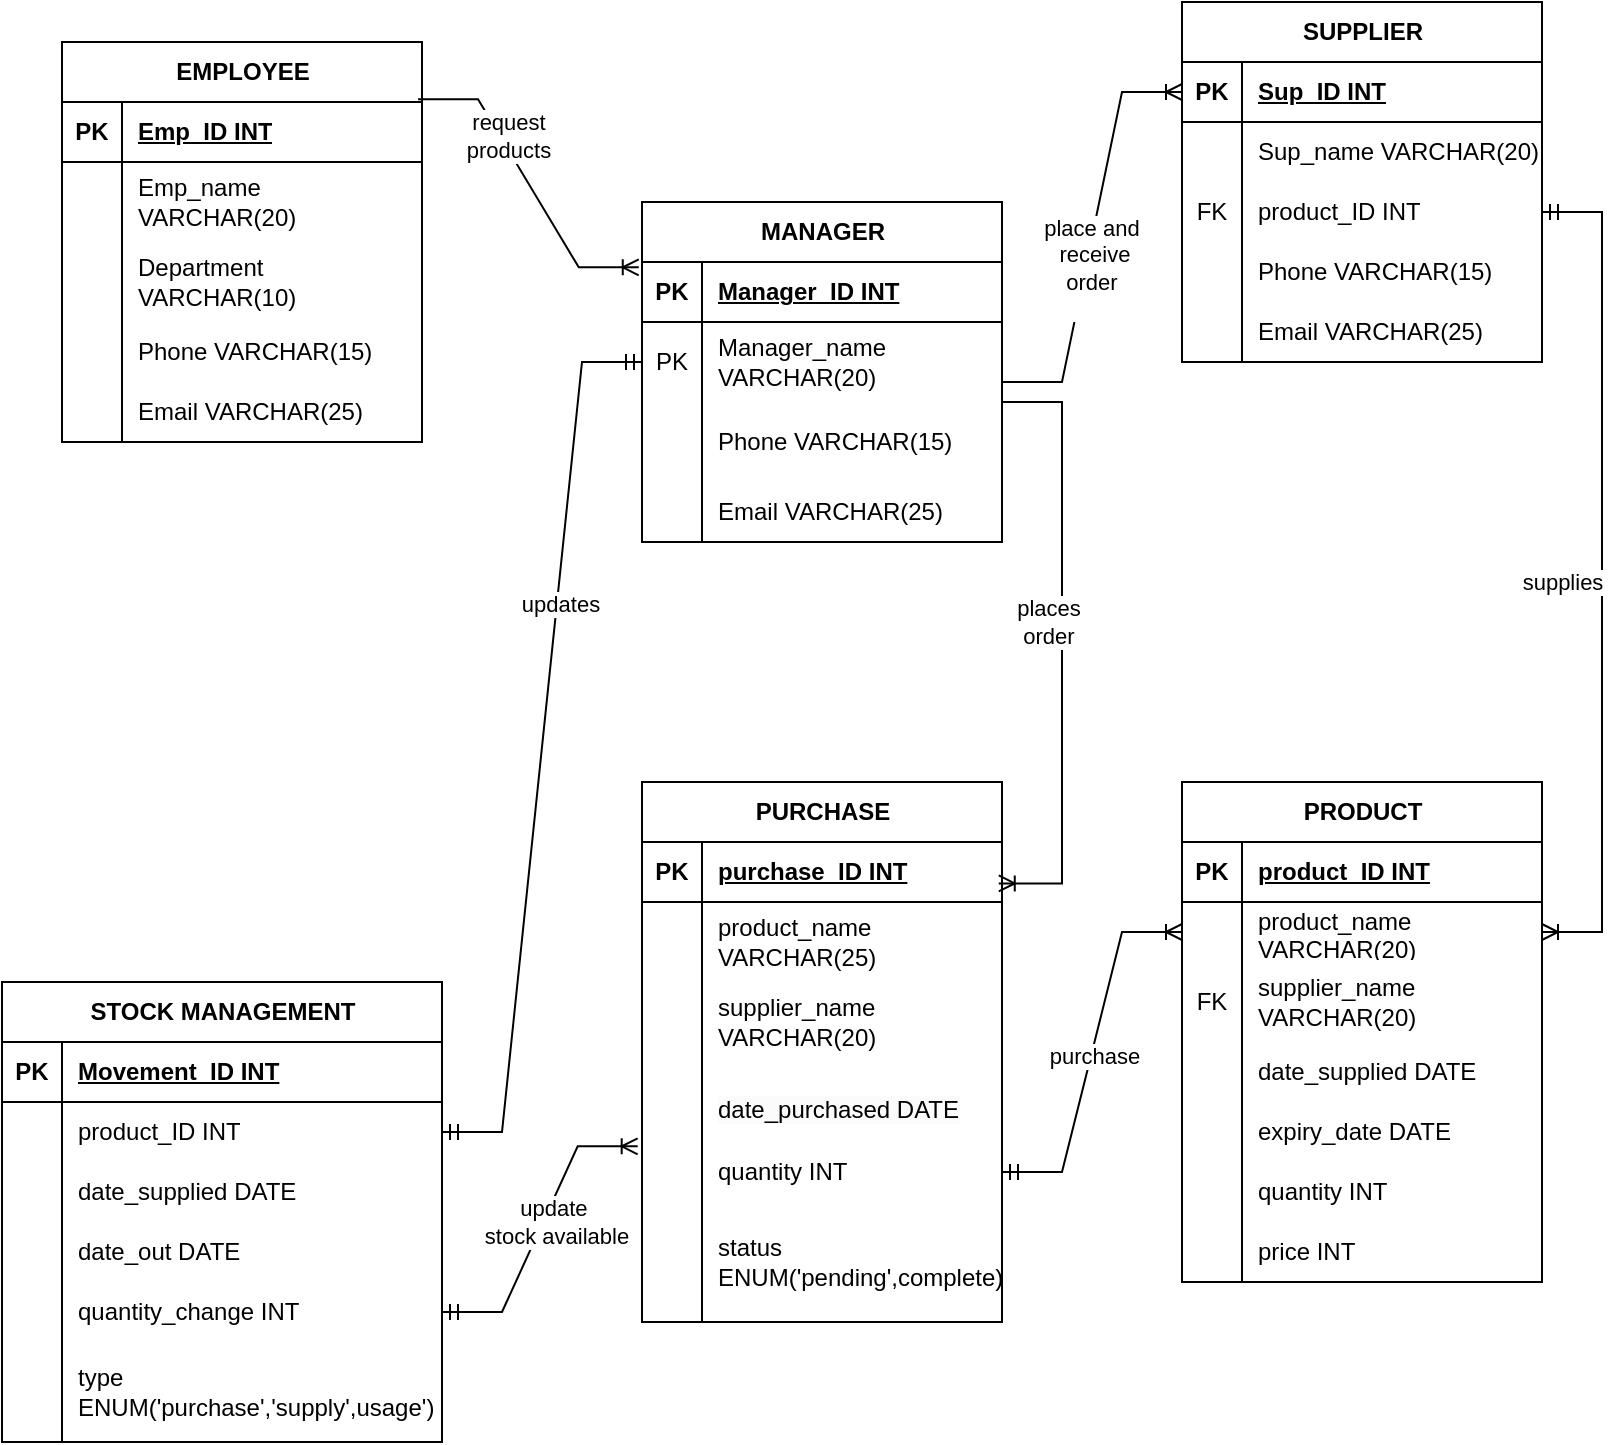 <mxfile version="26.0.16">
  <diagram name="Page-1" id="riAYlsqiGTYGYuscbn8G">
    <mxGraphModel dx="882" dy="504" grid="1" gridSize="10" guides="1" tooltips="1" connect="1" arrows="1" fold="1" page="1" pageScale="1" pageWidth="827" pageHeight="1169" math="0" shadow="0">
      <root>
        <mxCell id="0" />
        <mxCell id="1" parent="0" />
        <mxCell id="0Z5nAULTT_Nm7P7Vkpec-1" value="MANAGER" style="shape=table;startSize=30;container=1;collapsible=1;childLayout=tableLayout;fixedRows=1;rowLines=0;fontStyle=1;align=center;resizeLast=1;html=1;" vertex="1" parent="1">
          <mxGeometry x="330" y="110" width="180" height="170" as="geometry" />
        </mxCell>
        <mxCell id="0Z5nAULTT_Nm7P7Vkpec-2" value="" style="shape=tableRow;horizontal=0;startSize=0;swimlaneHead=0;swimlaneBody=0;fillColor=none;collapsible=0;dropTarget=0;points=[[0,0.5],[1,0.5]];portConstraint=eastwest;top=0;left=0;right=0;bottom=1;" vertex="1" parent="0Z5nAULTT_Nm7P7Vkpec-1">
          <mxGeometry y="30" width="180" height="30" as="geometry" />
        </mxCell>
        <mxCell id="0Z5nAULTT_Nm7P7Vkpec-3" value="PK" style="shape=partialRectangle;connectable=0;fillColor=none;top=0;left=0;bottom=0;right=0;fontStyle=1;overflow=hidden;whiteSpace=wrap;html=1;" vertex="1" parent="0Z5nAULTT_Nm7P7Vkpec-2">
          <mxGeometry width="30" height="30" as="geometry">
            <mxRectangle width="30" height="30" as="alternateBounds" />
          </mxGeometry>
        </mxCell>
        <mxCell id="0Z5nAULTT_Nm7P7Vkpec-4" value="Manager_ID INT" style="shape=partialRectangle;connectable=0;fillColor=none;top=0;left=0;bottom=0;right=0;align=left;spacingLeft=6;fontStyle=5;overflow=hidden;whiteSpace=wrap;html=1;" vertex="1" parent="0Z5nAULTT_Nm7P7Vkpec-2">
          <mxGeometry x="30" width="150" height="30" as="geometry">
            <mxRectangle width="150" height="30" as="alternateBounds" />
          </mxGeometry>
        </mxCell>
        <mxCell id="0Z5nAULTT_Nm7P7Vkpec-5" value="" style="shape=tableRow;horizontal=0;startSize=0;swimlaneHead=0;swimlaneBody=0;fillColor=none;collapsible=0;dropTarget=0;points=[[0,0.5],[1,0.5]];portConstraint=eastwest;top=0;left=0;right=0;bottom=0;" vertex="1" parent="0Z5nAULTT_Nm7P7Vkpec-1">
          <mxGeometry y="60" width="180" height="40" as="geometry" />
        </mxCell>
        <mxCell id="0Z5nAULTT_Nm7P7Vkpec-6" value="PK" style="shape=partialRectangle;connectable=0;fillColor=none;top=0;left=0;bottom=0;right=0;editable=1;overflow=hidden;whiteSpace=wrap;html=1;" vertex="1" parent="0Z5nAULTT_Nm7P7Vkpec-5">
          <mxGeometry width="30" height="40" as="geometry">
            <mxRectangle width="30" height="40" as="alternateBounds" />
          </mxGeometry>
        </mxCell>
        <mxCell id="0Z5nAULTT_Nm7P7Vkpec-7" value="Manager_name VARCHAR(20)" style="shape=partialRectangle;connectable=0;fillColor=none;top=0;left=0;bottom=0;right=0;align=left;spacingLeft=6;overflow=hidden;whiteSpace=wrap;html=1;" vertex="1" parent="0Z5nAULTT_Nm7P7Vkpec-5">
          <mxGeometry x="30" width="150" height="40" as="geometry">
            <mxRectangle width="150" height="40" as="alternateBounds" />
          </mxGeometry>
        </mxCell>
        <mxCell id="0Z5nAULTT_Nm7P7Vkpec-8" value="" style="shape=tableRow;horizontal=0;startSize=0;swimlaneHead=0;swimlaneBody=0;fillColor=none;collapsible=0;dropTarget=0;points=[[0,0.5],[1,0.5]];portConstraint=eastwest;top=0;left=0;right=0;bottom=0;" vertex="1" parent="0Z5nAULTT_Nm7P7Vkpec-1">
          <mxGeometry y="100" width="180" height="40" as="geometry" />
        </mxCell>
        <mxCell id="0Z5nAULTT_Nm7P7Vkpec-9" value="" style="shape=partialRectangle;connectable=0;fillColor=none;top=0;left=0;bottom=0;right=0;editable=1;overflow=hidden;whiteSpace=wrap;html=1;" vertex="1" parent="0Z5nAULTT_Nm7P7Vkpec-8">
          <mxGeometry width="30" height="40" as="geometry">
            <mxRectangle width="30" height="40" as="alternateBounds" />
          </mxGeometry>
        </mxCell>
        <mxCell id="0Z5nAULTT_Nm7P7Vkpec-10" value="Phone VARCHAR(15)" style="shape=partialRectangle;connectable=0;fillColor=none;top=0;left=0;bottom=0;right=0;align=left;spacingLeft=6;overflow=hidden;whiteSpace=wrap;html=1;" vertex="1" parent="0Z5nAULTT_Nm7P7Vkpec-8">
          <mxGeometry x="30" width="150" height="40" as="geometry">
            <mxRectangle width="150" height="40" as="alternateBounds" />
          </mxGeometry>
        </mxCell>
        <mxCell id="0Z5nAULTT_Nm7P7Vkpec-11" value="" style="shape=tableRow;horizontal=0;startSize=0;swimlaneHead=0;swimlaneBody=0;fillColor=none;collapsible=0;dropTarget=0;points=[[0,0.5],[1,0.5]];portConstraint=eastwest;top=0;left=0;right=0;bottom=0;" vertex="1" parent="0Z5nAULTT_Nm7P7Vkpec-1">
          <mxGeometry y="140" width="180" height="30" as="geometry" />
        </mxCell>
        <mxCell id="0Z5nAULTT_Nm7P7Vkpec-12" value="" style="shape=partialRectangle;connectable=0;fillColor=none;top=0;left=0;bottom=0;right=0;editable=1;overflow=hidden;whiteSpace=wrap;html=1;" vertex="1" parent="0Z5nAULTT_Nm7P7Vkpec-11">
          <mxGeometry width="30" height="30" as="geometry">
            <mxRectangle width="30" height="30" as="alternateBounds" />
          </mxGeometry>
        </mxCell>
        <mxCell id="0Z5nAULTT_Nm7P7Vkpec-13" value="Email VARCHAR(25)" style="shape=partialRectangle;connectable=0;fillColor=none;top=0;left=0;bottom=0;right=0;align=left;spacingLeft=6;overflow=hidden;whiteSpace=wrap;html=1;" vertex="1" parent="0Z5nAULTT_Nm7P7Vkpec-11">
          <mxGeometry x="30" width="150" height="30" as="geometry">
            <mxRectangle width="150" height="30" as="alternateBounds" />
          </mxGeometry>
        </mxCell>
        <mxCell id="0Z5nAULTT_Nm7P7Vkpec-14" value="EMPLOYEE" style="shape=table;startSize=30;container=1;collapsible=1;childLayout=tableLayout;fixedRows=1;rowLines=0;fontStyle=1;align=center;resizeLast=1;html=1;" vertex="1" parent="1">
          <mxGeometry x="40" y="30" width="180" height="200" as="geometry" />
        </mxCell>
        <mxCell id="0Z5nAULTT_Nm7P7Vkpec-15" value="" style="shape=tableRow;horizontal=0;startSize=0;swimlaneHead=0;swimlaneBody=0;fillColor=none;collapsible=0;dropTarget=0;points=[[0,0.5],[1,0.5]];portConstraint=eastwest;top=0;left=0;right=0;bottom=1;" vertex="1" parent="0Z5nAULTT_Nm7P7Vkpec-14">
          <mxGeometry y="30" width="180" height="30" as="geometry" />
        </mxCell>
        <mxCell id="0Z5nAULTT_Nm7P7Vkpec-16" value="PK" style="shape=partialRectangle;connectable=0;fillColor=none;top=0;left=0;bottom=0;right=0;fontStyle=1;overflow=hidden;whiteSpace=wrap;html=1;" vertex="1" parent="0Z5nAULTT_Nm7P7Vkpec-15">
          <mxGeometry width="30" height="30" as="geometry">
            <mxRectangle width="30" height="30" as="alternateBounds" />
          </mxGeometry>
        </mxCell>
        <mxCell id="0Z5nAULTT_Nm7P7Vkpec-17" value="Emp_ID INT" style="shape=partialRectangle;connectable=0;fillColor=none;top=0;left=0;bottom=0;right=0;align=left;spacingLeft=6;fontStyle=5;overflow=hidden;whiteSpace=wrap;html=1;" vertex="1" parent="0Z5nAULTT_Nm7P7Vkpec-15">
          <mxGeometry x="30" width="150" height="30" as="geometry">
            <mxRectangle width="150" height="30" as="alternateBounds" />
          </mxGeometry>
        </mxCell>
        <mxCell id="0Z5nAULTT_Nm7P7Vkpec-18" value="" style="shape=tableRow;horizontal=0;startSize=0;swimlaneHead=0;swimlaneBody=0;fillColor=none;collapsible=0;dropTarget=0;points=[[0,0.5],[1,0.5]];portConstraint=eastwest;top=0;left=0;right=0;bottom=0;" vertex="1" parent="0Z5nAULTT_Nm7P7Vkpec-14">
          <mxGeometry y="60" width="180" height="40" as="geometry" />
        </mxCell>
        <mxCell id="0Z5nAULTT_Nm7P7Vkpec-19" value="" style="shape=partialRectangle;connectable=0;fillColor=none;top=0;left=0;bottom=0;right=0;editable=1;overflow=hidden;whiteSpace=wrap;html=1;" vertex="1" parent="0Z5nAULTT_Nm7P7Vkpec-18">
          <mxGeometry width="30" height="40" as="geometry">
            <mxRectangle width="30" height="40" as="alternateBounds" />
          </mxGeometry>
        </mxCell>
        <mxCell id="0Z5nAULTT_Nm7P7Vkpec-20" value="Emp_name VARCHAR(20)" style="shape=partialRectangle;connectable=0;fillColor=none;top=0;left=0;bottom=0;right=0;align=left;spacingLeft=6;overflow=hidden;whiteSpace=wrap;html=1;" vertex="1" parent="0Z5nAULTT_Nm7P7Vkpec-18">
          <mxGeometry x="30" width="150" height="40" as="geometry">
            <mxRectangle width="150" height="40" as="alternateBounds" />
          </mxGeometry>
        </mxCell>
        <mxCell id="0Z5nAULTT_Nm7P7Vkpec-21" value="" style="shape=tableRow;horizontal=0;startSize=0;swimlaneHead=0;swimlaneBody=0;fillColor=none;collapsible=0;dropTarget=0;points=[[0,0.5],[1,0.5]];portConstraint=eastwest;top=0;left=0;right=0;bottom=0;" vertex="1" parent="0Z5nAULTT_Nm7P7Vkpec-14">
          <mxGeometry y="100" width="180" height="40" as="geometry" />
        </mxCell>
        <mxCell id="0Z5nAULTT_Nm7P7Vkpec-22" value="" style="shape=partialRectangle;connectable=0;fillColor=none;top=0;left=0;bottom=0;right=0;editable=1;overflow=hidden;whiteSpace=wrap;html=1;" vertex="1" parent="0Z5nAULTT_Nm7P7Vkpec-21">
          <mxGeometry width="30" height="40" as="geometry">
            <mxRectangle width="30" height="40" as="alternateBounds" />
          </mxGeometry>
        </mxCell>
        <mxCell id="0Z5nAULTT_Nm7P7Vkpec-23" value="Department VARCHAR(10)" style="shape=partialRectangle;connectable=0;fillColor=none;top=0;left=0;bottom=0;right=0;align=left;spacingLeft=6;overflow=hidden;whiteSpace=wrap;html=1;" vertex="1" parent="0Z5nAULTT_Nm7P7Vkpec-21">
          <mxGeometry x="30" width="150" height="40" as="geometry">
            <mxRectangle width="150" height="40" as="alternateBounds" />
          </mxGeometry>
        </mxCell>
        <mxCell id="0Z5nAULTT_Nm7P7Vkpec-24" value="" style="shape=tableRow;horizontal=0;startSize=0;swimlaneHead=0;swimlaneBody=0;fillColor=none;collapsible=0;dropTarget=0;points=[[0,0.5],[1,0.5]];portConstraint=eastwest;top=0;left=0;right=0;bottom=0;" vertex="1" parent="0Z5nAULTT_Nm7P7Vkpec-14">
          <mxGeometry y="140" width="180" height="30" as="geometry" />
        </mxCell>
        <mxCell id="0Z5nAULTT_Nm7P7Vkpec-25" value="" style="shape=partialRectangle;connectable=0;fillColor=none;top=0;left=0;bottom=0;right=0;editable=1;overflow=hidden;whiteSpace=wrap;html=1;" vertex="1" parent="0Z5nAULTT_Nm7P7Vkpec-24">
          <mxGeometry width="30" height="30" as="geometry">
            <mxRectangle width="30" height="30" as="alternateBounds" />
          </mxGeometry>
        </mxCell>
        <mxCell id="0Z5nAULTT_Nm7P7Vkpec-26" value="Phone VARCHAR(15)" style="shape=partialRectangle;connectable=0;fillColor=none;top=0;left=0;bottom=0;right=0;align=left;spacingLeft=6;overflow=hidden;whiteSpace=wrap;html=1;" vertex="1" parent="0Z5nAULTT_Nm7P7Vkpec-24">
          <mxGeometry x="30" width="150" height="30" as="geometry">
            <mxRectangle width="150" height="30" as="alternateBounds" />
          </mxGeometry>
        </mxCell>
        <mxCell id="0Z5nAULTT_Nm7P7Vkpec-27" value="" style="shape=tableRow;horizontal=0;startSize=0;swimlaneHead=0;swimlaneBody=0;fillColor=none;collapsible=0;dropTarget=0;points=[[0,0.5],[1,0.5]];portConstraint=eastwest;top=0;left=0;right=0;bottom=0;" vertex="1" parent="0Z5nAULTT_Nm7P7Vkpec-14">
          <mxGeometry y="170" width="180" height="30" as="geometry" />
        </mxCell>
        <mxCell id="0Z5nAULTT_Nm7P7Vkpec-28" value="" style="shape=partialRectangle;connectable=0;fillColor=none;top=0;left=0;bottom=0;right=0;editable=1;overflow=hidden;whiteSpace=wrap;html=1;" vertex="1" parent="0Z5nAULTT_Nm7P7Vkpec-27">
          <mxGeometry width="30" height="30" as="geometry">
            <mxRectangle width="30" height="30" as="alternateBounds" />
          </mxGeometry>
        </mxCell>
        <mxCell id="0Z5nAULTT_Nm7P7Vkpec-29" value="Email VARCHAR(25)" style="shape=partialRectangle;connectable=0;fillColor=none;top=0;left=0;bottom=0;right=0;align=left;spacingLeft=6;overflow=hidden;whiteSpace=wrap;html=1;" vertex="1" parent="0Z5nAULTT_Nm7P7Vkpec-27">
          <mxGeometry x="30" width="150" height="30" as="geometry">
            <mxRectangle width="150" height="30" as="alternateBounds" />
          </mxGeometry>
        </mxCell>
        <mxCell id="0Z5nAULTT_Nm7P7Vkpec-30" value="SUPPLIER" style="shape=table;startSize=30;container=1;collapsible=1;childLayout=tableLayout;fixedRows=1;rowLines=0;fontStyle=1;align=center;resizeLast=1;html=1;" vertex="1" parent="1">
          <mxGeometry x="600" y="10" width="180" height="180" as="geometry" />
        </mxCell>
        <mxCell id="0Z5nAULTT_Nm7P7Vkpec-31" value="" style="shape=tableRow;horizontal=0;startSize=0;swimlaneHead=0;swimlaneBody=0;fillColor=none;collapsible=0;dropTarget=0;points=[[0,0.5],[1,0.5]];portConstraint=eastwest;top=0;left=0;right=0;bottom=1;" vertex="1" parent="0Z5nAULTT_Nm7P7Vkpec-30">
          <mxGeometry y="30" width="180" height="30" as="geometry" />
        </mxCell>
        <mxCell id="0Z5nAULTT_Nm7P7Vkpec-32" value="PK" style="shape=partialRectangle;connectable=0;fillColor=none;top=0;left=0;bottom=0;right=0;fontStyle=1;overflow=hidden;whiteSpace=wrap;html=1;" vertex="1" parent="0Z5nAULTT_Nm7P7Vkpec-31">
          <mxGeometry width="30" height="30" as="geometry">
            <mxRectangle width="30" height="30" as="alternateBounds" />
          </mxGeometry>
        </mxCell>
        <mxCell id="0Z5nAULTT_Nm7P7Vkpec-33" value="Sup_ID INT" style="shape=partialRectangle;connectable=0;fillColor=none;top=0;left=0;bottom=0;right=0;align=left;spacingLeft=6;fontStyle=5;overflow=hidden;whiteSpace=wrap;html=1;" vertex="1" parent="0Z5nAULTT_Nm7P7Vkpec-31">
          <mxGeometry x="30" width="150" height="30" as="geometry">
            <mxRectangle width="150" height="30" as="alternateBounds" />
          </mxGeometry>
        </mxCell>
        <mxCell id="0Z5nAULTT_Nm7P7Vkpec-34" value="" style="shape=tableRow;horizontal=0;startSize=0;swimlaneHead=0;swimlaneBody=0;fillColor=none;collapsible=0;dropTarget=0;points=[[0,0.5],[1,0.5]];portConstraint=eastwest;top=0;left=0;right=0;bottom=0;" vertex="1" parent="0Z5nAULTT_Nm7P7Vkpec-30">
          <mxGeometry y="60" width="180" height="30" as="geometry" />
        </mxCell>
        <mxCell id="0Z5nAULTT_Nm7P7Vkpec-35" value="" style="shape=partialRectangle;connectable=0;fillColor=none;top=0;left=0;bottom=0;right=0;editable=1;overflow=hidden;whiteSpace=wrap;html=1;" vertex="1" parent="0Z5nAULTT_Nm7P7Vkpec-34">
          <mxGeometry width="30" height="30" as="geometry">
            <mxRectangle width="30" height="30" as="alternateBounds" />
          </mxGeometry>
        </mxCell>
        <mxCell id="0Z5nAULTT_Nm7P7Vkpec-36" value="Sup_name VARCHAR(20)" style="shape=partialRectangle;connectable=0;fillColor=none;top=0;left=0;bottom=0;right=0;align=left;spacingLeft=6;overflow=hidden;whiteSpace=wrap;html=1;" vertex="1" parent="0Z5nAULTT_Nm7P7Vkpec-34">
          <mxGeometry x="30" width="150" height="30" as="geometry">
            <mxRectangle width="150" height="30" as="alternateBounds" />
          </mxGeometry>
        </mxCell>
        <mxCell id="0Z5nAULTT_Nm7P7Vkpec-37" value="" style="shape=tableRow;horizontal=0;startSize=0;swimlaneHead=0;swimlaneBody=0;fillColor=none;collapsible=0;dropTarget=0;points=[[0,0.5],[1,0.5]];portConstraint=eastwest;top=0;left=0;right=0;bottom=0;" vertex="1" parent="0Z5nAULTT_Nm7P7Vkpec-30">
          <mxGeometry y="90" width="180" height="30" as="geometry" />
        </mxCell>
        <mxCell id="0Z5nAULTT_Nm7P7Vkpec-38" value="FK" style="shape=partialRectangle;connectable=0;fillColor=none;top=0;left=0;bottom=0;right=0;editable=1;overflow=hidden;whiteSpace=wrap;html=1;" vertex="1" parent="0Z5nAULTT_Nm7P7Vkpec-37">
          <mxGeometry width="30" height="30" as="geometry">
            <mxRectangle width="30" height="30" as="alternateBounds" />
          </mxGeometry>
        </mxCell>
        <mxCell id="0Z5nAULTT_Nm7P7Vkpec-39" value="product_ID INT" style="shape=partialRectangle;connectable=0;fillColor=none;top=0;left=0;bottom=0;right=0;align=left;spacingLeft=6;overflow=hidden;whiteSpace=wrap;html=1;" vertex="1" parent="0Z5nAULTT_Nm7P7Vkpec-37">
          <mxGeometry x="30" width="150" height="30" as="geometry">
            <mxRectangle width="150" height="30" as="alternateBounds" />
          </mxGeometry>
        </mxCell>
        <mxCell id="0Z5nAULTT_Nm7P7Vkpec-40" value="" style="shape=tableRow;horizontal=0;startSize=0;swimlaneHead=0;swimlaneBody=0;fillColor=none;collapsible=0;dropTarget=0;points=[[0,0.5],[1,0.5]];portConstraint=eastwest;top=0;left=0;right=0;bottom=0;" vertex="1" parent="0Z5nAULTT_Nm7P7Vkpec-30">
          <mxGeometry y="120" width="180" height="30" as="geometry" />
        </mxCell>
        <mxCell id="0Z5nAULTT_Nm7P7Vkpec-41" value="" style="shape=partialRectangle;connectable=0;fillColor=none;top=0;left=0;bottom=0;right=0;editable=1;overflow=hidden;whiteSpace=wrap;html=1;" vertex="1" parent="0Z5nAULTT_Nm7P7Vkpec-40">
          <mxGeometry width="30" height="30" as="geometry">
            <mxRectangle width="30" height="30" as="alternateBounds" />
          </mxGeometry>
        </mxCell>
        <mxCell id="0Z5nAULTT_Nm7P7Vkpec-42" value="Phone VARCHAR(15)" style="shape=partialRectangle;connectable=0;fillColor=none;top=0;left=0;bottom=0;right=0;align=left;spacingLeft=6;overflow=hidden;whiteSpace=wrap;html=1;" vertex="1" parent="0Z5nAULTT_Nm7P7Vkpec-40">
          <mxGeometry x="30" width="150" height="30" as="geometry">
            <mxRectangle width="150" height="30" as="alternateBounds" />
          </mxGeometry>
        </mxCell>
        <mxCell id="0Z5nAULTT_Nm7P7Vkpec-43" value="" style="shape=tableRow;horizontal=0;startSize=0;swimlaneHead=0;swimlaneBody=0;fillColor=none;collapsible=0;dropTarget=0;points=[[0,0.5],[1,0.5]];portConstraint=eastwest;top=0;left=0;right=0;bottom=0;" vertex="1" parent="0Z5nAULTT_Nm7P7Vkpec-30">
          <mxGeometry y="150" width="180" height="30" as="geometry" />
        </mxCell>
        <mxCell id="0Z5nAULTT_Nm7P7Vkpec-44" value="" style="shape=partialRectangle;connectable=0;fillColor=none;top=0;left=0;bottom=0;right=0;editable=1;overflow=hidden;whiteSpace=wrap;html=1;" vertex="1" parent="0Z5nAULTT_Nm7P7Vkpec-43">
          <mxGeometry width="30" height="30" as="geometry">
            <mxRectangle width="30" height="30" as="alternateBounds" />
          </mxGeometry>
        </mxCell>
        <mxCell id="0Z5nAULTT_Nm7P7Vkpec-45" value="Email VARCHAR(25)" style="shape=partialRectangle;connectable=0;fillColor=none;top=0;left=0;bottom=0;right=0;align=left;spacingLeft=6;overflow=hidden;whiteSpace=wrap;html=1;" vertex="1" parent="0Z5nAULTT_Nm7P7Vkpec-43">
          <mxGeometry x="30" width="150" height="30" as="geometry">
            <mxRectangle width="150" height="30" as="alternateBounds" />
          </mxGeometry>
        </mxCell>
        <mxCell id="0Z5nAULTT_Nm7P7Vkpec-46" value="PRODUCT" style="shape=table;startSize=30;container=1;collapsible=1;childLayout=tableLayout;fixedRows=1;rowLines=0;fontStyle=1;align=center;resizeLast=1;html=1;" vertex="1" parent="1">
          <mxGeometry x="600" y="400" width="180" height="250" as="geometry" />
        </mxCell>
        <mxCell id="0Z5nAULTT_Nm7P7Vkpec-47" value="" style="shape=tableRow;horizontal=0;startSize=0;swimlaneHead=0;swimlaneBody=0;fillColor=none;collapsible=0;dropTarget=0;points=[[0,0.5],[1,0.5]];portConstraint=eastwest;top=0;left=0;right=0;bottom=1;" vertex="1" parent="0Z5nAULTT_Nm7P7Vkpec-46">
          <mxGeometry y="30" width="180" height="30" as="geometry" />
        </mxCell>
        <mxCell id="0Z5nAULTT_Nm7P7Vkpec-48" value="PK" style="shape=partialRectangle;connectable=0;fillColor=none;top=0;left=0;bottom=0;right=0;fontStyle=1;overflow=hidden;whiteSpace=wrap;html=1;" vertex="1" parent="0Z5nAULTT_Nm7P7Vkpec-47">
          <mxGeometry width="30" height="30" as="geometry">
            <mxRectangle width="30" height="30" as="alternateBounds" />
          </mxGeometry>
        </mxCell>
        <mxCell id="0Z5nAULTT_Nm7P7Vkpec-49" value="product_ID INT" style="shape=partialRectangle;connectable=0;fillColor=none;top=0;left=0;bottom=0;right=0;align=left;spacingLeft=6;fontStyle=5;overflow=hidden;whiteSpace=wrap;html=1;" vertex="1" parent="0Z5nAULTT_Nm7P7Vkpec-47">
          <mxGeometry x="30" width="150" height="30" as="geometry">
            <mxRectangle width="150" height="30" as="alternateBounds" />
          </mxGeometry>
        </mxCell>
        <mxCell id="0Z5nAULTT_Nm7P7Vkpec-50" value="" style="shape=tableRow;horizontal=0;startSize=0;swimlaneHead=0;swimlaneBody=0;fillColor=none;collapsible=0;dropTarget=0;points=[[0,0.5],[1,0.5]];portConstraint=eastwest;top=0;left=0;right=0;bottom=0;" vertex="1" parent="0Z5nAULTT_Nm7P7Vkpec-46">
          <mxGeometry y="60" width="180" height="30" as="geometry" />
        </mxCell>
        <mxCell id="0Z5nAULTT_Nm7P7Vkpec-51" value="" style="shape=partialRectangle;connectable=0;fillColor=none;top=0;left=0;bottom=0;right=0;editable=1;overflow=hidden;whiteSpace=wrap;html=1;" vertex="1" parent="0Z5nAULTT_Nm7P7Vkpec-50">
          <mxGeometry width="30" height="30" as="geometry">
            <mxRectangle width="30" height="30" as="alternateBounds" />
          </mxGeometry>
        </mxCell>
        <mxCell id="0Z5nAULTT_Nm7P7Vkpec-52" value="product_name VARCHAR(20)" style="shape=partialRectangle;connectable=0;fillColor=none;top=0;left=0;bottom=0;right=0;align=left;spacingLeft=6;overflow=hidden;whiteSpace=wrap;html=1;" vertex="1" parent="0Z5nAULTT_Nm7P7Vkpec-50">
          <mxGeometry x="30" width="150" height="30" as="geometry">
            <mxRectangle width="150" height="30" as="alternateBounds" />
          </mxGeometry>
        </mxCell>
        <mxCell id="0Z5nAULTT_Nm7P7Vkpec-53" value="" style="shape=tableRow;horizontal=0;startSize=0;swimlaneHead=0;swimlaneBody=0;fillColor=none;collapsible=0;dropTarget=0;points=[[0,0.5],[1,0.5]];portConstraint=eastwest;top=0;left=0;right=0;bottom=0;" vertex="1" parent="0Z5nAULTT_Nm7P7Vkpec-46">
          <mxGeometry y="90" width="180" height="40" as="geometry" />
        </mxCell>
        <mxCell id="0Z5nAULTT_Nm7P7Vkpec-54" value="FK" style="shape=partialRectangle;connectable=0;fillColor=none;top=0;left=0;bottom=0;right=0;editable=1;overflow=hidden;whiteSpace=wrap;html=1;" vertex="1" parent="0Z5nAULTT_Nm7P7Vkpec-53">
          <mxGeometry width="30" height="40" as="geometry">
            <mxRectangle width="30" height="40" as="alternateBounds" />
          </mxGeometry>
        </mxCell>
        <mxCell id="0Z5nAULTT_Nm7P7Vkpec-55" value="supplier_name VARCHAR(20)" style="shape=partialRectangle;connectable=0;fillColor=none;top=0;left=0;bottom=0;right=0;align=left;spacingLeft=6;overflow=hidden;whiteSpace=wrap;html=1;" vertex="1" parent="0Z5nAULTT_Nm7P7Vkpec-53">
          <mxGeometry x="30" width="150" height="40" as="geometry">
            <mxRectangle width="150" height="40" as="alternateBounds" />
          </mxGeometry>
        </mxCell>
        <mxCell id="0Z5nAULTT_Nm7P7Vkpec-56" value="" style="shape=tableRow;horizontal=0;startSize=0;swimlaneHead=0;swimlaneBody=0;fillColor=none;collapsible=0;dropTarget=0;points=[[0,0.5],[1,0.5]];portConstraint=eastwest;top=0;left=0;right=0;bottom=0;" vertex="1" parent="0Z5nAULTT_Nm7P7Vkpec-46">
          <mxGeometry y="130" width="180" height="30" as="geometry" />
        </mxCell>
        <mxCell id="0Z5nAULTT_Nm7P7Vkpec-57" value="" style="shape=partialRectangle;connectable=0;fillColor=none;top=0;left=0;bottom=0;right=0;editable=1;overflow=hidden;whiteSpace=wrap;html=1;" vertex="1" parent="0Z5nAULTT_Nm7P7Vkpec-56">
          <mxGeometry width="30" height="30" as="geometry">
            <mxRectangle width="30" height="30" as="alternateBounds" />
          </mxGeometry>
        </mxCell>
        <mxCell id="0Z5nAULTT_Nm7P7Vkpec-58" value="date_supplied DATE" style="shape=partialRectangle;connectable=0;fillColor=none;top=0;left=0;bottom=0;right=0;align=left;spacingLeft=6;overflow=hidden;whiteSpace=wrap;html=1;" vertex="1" parent="0Z5nAULTT_Nm7P7Vkpec-56">
          <mxGeometry x="30" width="150" height="30" as="geometry">
            <mxRectangle width="150" height="30" as="alternateBounds" />
          </mxGeometry>
        </mxCell>
        <mxCell id="0Z5nAULTT_Nm7P7Vkpec-65" value="" style="shape=tableRow;horizontal=0;startSize=0;swimlaneHead=0;swimlaneBody=0;fillColor=none;collapsible=0;dropTarget=0;points=[[0,0.5],[1,0.5]];portConstraint=eastwest;top=0;left=0;right=0;bottom=0;" vertex="1" parent="0Z5nAULTT_Nm7P7Vkpec-46">
          <mxGeometry y="160" width="180" height="30" as="geometry" />
        </mxCell>
        <mxCell id="0Z5nAULTT_Nm7P7Vkpec-66" value="" style="shape=partialRectangle;connectable=0;fillColor=none;top=0;left=0;bottom=0;right=0;editable=1;overflow=hidden;whiteSpace=wrap;html=1;" vertex="1" parent="0Z5nAULTT_Nm7P7Vkpec-65">
          <mxGeometry width="30" height="30" as="geometry">
            <mxRectangle width="30" height="30" as="alternateBounds" />
          </mxGeometry>
        </mxCell>
        <mxCell id="0Z5nAULTT_Nm7P7Vkpec-67" value="expiry_date DATE" style="shape=partialRectangle;connectable=0;fillColor=none;top=0;left=0;bottom=0;right=0;align=left;spacingLeft=6;overflow=hidden;whiteSpace=wrap;html=1;" vertex="1" parent="0Z5nAULTT_Nm7P7Vkpec-65">
          <mxGeometry x="30" width="150" height="30" as="geometry">
            <mxRectangle width="150" height="30" as="alternateBounds" />
          </mxGeometry>
        </mxCell>
        <mxCell id="0Z5nAULTT_Nm7P7Vkpec-59" value="" style="shape=tableRow;horizontal=0;startSize=0;swimlaneHead=0;swimlaneBody=0;fillColor=none;collapsible=0;dropTarget=0;points=[[0,0.5],[1,0.5]];portConstraint=eastwest;top=0;left=0;right=0;bottom=0;" vertex="1" parent="0Z5nAULTT_Nm7P7Vkpec-46">
          <mxGeometry y="190" width="180" height="30" as="geometry" />
        </mxCell>
        <mxCell id="0Z5nAULTT_Nm7P7Vkpec-60" value="" style="shape=partialRectangle;connectable=0;fillColor=none;top=0;left=0;bottom=0;right=0;editable=1;overflow=hidden;whiteSpace=wrap;html=1;" vertex="1" parent="0Z5nAULTT_Nm7P7Vkpec-59">
          <mxGeometry width="30" height="30" as="geometry">
            <mxRectangle width="30" height="30" as="alternateBounds" />
          </mxGeometry>
        </mxCell>
        <mxCell id="0Z5nAULTT_Nm7P7Vkpec-61" value="quantity INT" style="shape=partialRectangle;connectable=0;fillColor=none;top=0;left=0;bottom=0;right=0;align=left;spacingLeft=6;overflow=hidden;whiteSpace=wrap;html=1;" vertex="1" parent="0Z5nAULTT_Nm7P7Vkpec-59">
          <mxGeometry x="30" width="150" height="30" as="geometry">
            <mxRectangle width="150" height="30" as="alternateBounds" />
          </mxGeometry>
        </mxCell>
        <mxCell id="0Z5nAULTT_Nm7P7Vkpec-62" value="" style="shape=tableRow;horizontal=0;startSize=0;swimlaneHead=0;swimlaneBody=0;fillColor=none;collapsible=0;dropTarget=0;points=[[0,0.5],[1,0.5]];portConstraint=eastwest;top=0;left=0;right=0;bottom=0;" vertex="1" parent="0Z5nAULTT_Nm7P7Vkpec-46">
          <mxGeometry y="220" width="180" height="30" as="geometry" />
        </mxCell>
        <mxCell id="0Z5nAULTT_Nm7P7Vkpec-63" value="" style="shape=partialRectangle;connectable=0;fillColor=none;top=0;left=0;bottom=0;right=0;editable=1;overflow=hidden;whiteSpace=wrap;html=1;" vertex="1" parent="0Z5nAULTT_Nm7P7Vkpec-62">
          <mxGeometry width="30" height="30" as="geometry">
            <mxRectangle width="30" height="30" as="alternateBounds" />
          </mxGeometry>
        </mxCell>
        <mxCell id="0Z5nAULTT_Nm7P7Vkpec-64" value="price INT" style="shape=partialRectangle;connectable=0;fillColor=none;top=0;left=0;bottom=0;right=0;align=left;spacingLeft=6;overflow=hidden;whiteSpace=wrap;html=1;" vertex="1" parent="0Z5nAULTT_Nm7P7Vkpec-62">
          <mxGeometry x="30" width="150" height="30" as="geometry">
            <mxRectangle width="150" height="30" as="alternateBounds" />
          </mxGeometry>
        </mxCell>
        <mxCell id="0Z5nAULTT_Nm7P7Vkpec-68" value="PURCHASE" style="shape=table;startSize=30;container=1;collapsible=1;childLayout=tableLayout;fixedRows=1;rowLines=0;fontStyle=1;align=center;resizeLast=1;html=1;" vertex="1" parent="1">
          <mxGeometry x="330" y="400" width="180" height="270" as="geometry" />
        </mxCell>
        <mxCell id="0Z5nAULTT_Nm7P7Vkpec-69" value="" style="shape=tableRow;horizontal=0;startSize=0;swimlaneHead=0;swimlaneBody=0;fillColor=none;collapsible=0;dropTarget=0;points=[[0,0.5],[1,0.5]];portConstraint=eastwest;top=0;left=0;right=0;bottom=1;" vertex="1" parent="0Z5nAULTT_Nm7P7Vkpec-68">
          <mxGeometry y="30" width="180" height="30" as="geometry" />
        </mxCell>
        <mxCell id="0Z5nAULTT_Nm7P7Vkpec-70" value="PK" style="shape=partialRectangle;connectable=0;fillColor=none;top=0;left=0;bottom=0;right=0;fontStyle=1;overflow=hidden;whiteSpace=wrap;html=1;" vertex="1" parent="0Z5nAULTT_Nm7P7Vkpec-69">
          <mxGeometry width="30" height="30" as="geometry">
            <mxRectangle width="30" height="30" as="alternateBounds" />
          </mxGeometry>
        </mxCell>
        <mxCell id="0Z5nAULTT_Nm7P7Vkpec-71" value="purchase_ID INT" style="shape=partialRectangle;connectable=0;fillColor=none;top=0;left=0;bottom=0;right=0;align=left;spacingLeft=6;fontStyle=5;overflow=hidden;whiteSpace=wrap;html=1;" vertex="1" parent="0Z5nAULTT_Nm7P7Vkpec-69">
          <mxGeometry x="30" width="150" height="30" as="geometry">
            <mxRectangle width="150" height="30" as="alternateBounds" />
          </mxGeometry>
        </mxCell>
        <mxCell id="0Z5nAULTT_Nm7P7Vkpec-72" value="" style="shape=tableRow;horizontal=0;startSize=0;swimlaneHead=0;swimlaneBody=0;fillColor=none;collapsible=0;dropTarget=0;points=[[0,0.5],[1,0.5]];portConstraint=eastwest;top=0;left=0;right=0;bottom=0;" vertex="1" parent="0Z5nAULTT_Nm7P7Vkpec-68">
          <mxGeometry y="60" width="180" height="40" as="geometry" />
        </mxCell>
        <mxCell id="0Z5nAULTT_Nm7P7Vkpec-73" value="" style="shape=partialRectangle;connectable=0;fillColor=none;top=0;left=0;bottom=0;right=0;editable=1;overflow=hidden;whiteSpace=wrap;html=1;" vertex="1" parent="0Z5nAULTT_Nm7P7Vkpec-72">
          <mxGeometry width="30" height="40" as="geometry">
            <mxRectangle width="30" height="40" as="alternateBounds" />
          </mxGeometry>
        </mxCell>
        <mxCell id="0Z5nAULTT_Nm7P7Vkpec-74" value="product_name VARCHAR(25)" style="shape=partialRectangle;connectable=0;fillColor=none;top=0;left=0;bottom=0;right=0;align=left;spacingLeft=6;overflow=hidden;whiteSpace=wrap;html=1;" vertex="1" parent="0Z5nAULTT_Nm7P7Vkpec-72">
          <mxGeometry x="30" width="150" height="40" as="geometry">
            <mxRectangle width="150" height="40" as="alternateBounds" />
          </mxGeometry>
        </mxCell>
        <mxCell id="0Z5nAULTT_Nm7P7Vkpec-75" value="" style="shape=tableRow;horizontal=0;startSize=0;swimlaneHead=0;swimlaneBody=0;fillColor=none;collapsible=0;dropTarget=0;points=[[0,0.5],[1,0.5]];portConstraint=eastwest;top=0;left=0;right=0;bottom=0;" vertex="1" parent="0Z5nAULTT_Nm7P7Vkpec-68">
          <mxGeometry y="100" width="180" height="40" as="geometry" />
        </mxCell>
        <mxCell id="0Z5nAULTT_Nm7P7Vkpec-76" value="" style="shape=partialRectangle;connectable=0;fillColor=none;top=0;left=0;bottom=0;right=0;editable=1;overflow=hidden;whiteSpace=wrap;html=1;" vertex="1" parent="0Z5nAULTT_Nm7P7Vkpec-75">
          <mxGeometry width="30" height="40" as="geometry">
            <mxRectangle width="30" height="40" as="alternateBounds" />
          </mxGeometry>
        </mxCell>
        <mxCell id="0Z5nAULTT_Nm7P7Vkpec-77" value="supplier_name VARCHAR(20)" style="shape=partialRectangle;connectable=0;fillColor=none;top=0;left=0;bottom=0;right=0;align=left;spacingLeft=6;overflow=hidden;whiteSpace=wrap;html=1;" vertex="1" parent="0Z5nAULTT_Nm7P7Vkpec-75">
          <mxGeometry x="30" width="150" height="40" as="geometry">
            <mxRectangle width="150" height="40" as="alternateBounds" />
          </mxGeometry>
        </mxCell>
        <mxCell id="0Z5nAULTT_Nm7P7Vkpec-84" value="" style="shape=tableRow;horizontal=0;startSize=0;swimlaneHead=0;swimlaneBody=0;fillColor=none;collapsible=0;dropTarget=0;points=[[0,0.5],[1,0.5]];portConstraint=eastwest;top=0;left=0;right=0;bottom=0;" vertex="1" parent="0Z5nAULTT_Nm7P7Vkpec-68">
          <mxGeometry y="140" width="180" height="40" as="geometry" />
        </mxCell>
        <mxCell id="0Z5nAULTT_Nm7P7Vkpec-85" value="" style="shape=partialRectangle;connectable=0;fillColor=none;top=0;left=0;bottom=0;right=0;editable=1;overflow=hidden;whiteSpace=wrap;html=1;" vertex="1" parent="0Z5nAULTT_Nm7P7Vkpec-84">
          <mxGeometry width="30" height="40" as="geometry">
            <mxRectangle width="30" height="40" as="alternateBounds" />
          </mxGeometry>
        </mxCell>
        <mxCell id="0Z5nAULTT_Nm7P7Vkpec-86" value="&lt;br&gt;&lt;span style=&quot;color: rgb(0, 0, 0); font-family: Helvetica; font-size: 12px; font-style: normal; font-variant-ligatures: normal; font-variant-caps: normal; font-weight: 400; letter-spacing: normal; orphans: 2; text-align: left; text-indent: 0px; text-transform: none; widows: 2; word-spacing: 0px; -webkit-text-stroke-width: 0px; white-space: normal; background-color: rgb(251, 251, 251); text-decoration-thickness: initial; text-decoration-style: initial; text-decoration-color: initial; float: none; display: inline !important;&quot;&gt;date_purchased DATE&lt;/span&gt;&lt;div&gt;&lt;br/&gt;&lt;/div&gt;" style="shape=partialRectangle;connectable=0;fillColor=none;top=0;left=0;bottom=0;right=0;align=left;spacingLeft=6;overflow=hidden;whiteSpace=wrap;html=1;" vertex="1" parent="0Z5nAULTT_Nm7P7Vkpec-84">
          <mxGeometry x="30" width="150" height="40" as="geometry">
            <mxRectangle width="150" height="40" as="alternateBounds" />
          </mxGeometry>
        </mxCell>
        <mxCell id="0Z5nAULTT_Nm7P7Vkpec-78" value="" style="shape=tableRow;horizontal=0;startSize=0;swimlaneHead=0;swimlaneBody=0;fillColor=none;collapsible=0;dropTarget=0;points=[[0,0.5],[1,0.5]];portConstraint=eastwest;top=0;left=0;right=0;bottom=0;" vertex="1" parent="0Z5nAULTT_Nm7P7Vkpec-68">
          <mxGeometry y="180" width="180" height="30" as="geometry" />
        </mxCell>
        <mxCell id="0Z5nAULTT_Nm7P7Vkpec-79" value="" style="shape=partialRectangle;connectable=0;fillColor=none;top=0;left=0;bottom=0;right=0;editable=1;overflow=hidden;whiteSpace=wrap;html=1;" vertex="1" parent="0Z5nAULTT_Nm7P7Vkpec-78">
          <mxGeometry width="30" height="30" as="geometry">
            <mxRectangle width="30" height="30" as="alternateBounds" />
          </mxGeometry>
        </mxCell>
        <mxCell id="0Z5nAULTT_Nm7P7Vkpec-80" value="quantity INT&amp;nbsp;" style="shape=partialRectangle;connectable=0;fillColor=none;top=0;left=0;bottom=0;right=0;align=left;spacingLeft=6;overflow=hidden;whiteSpace=wrap;html=1;" vertex="1" parent="0Z5nAULTT_Nm7P7Vkpec-78">
          <mxGeometry x="30" width="150" height="30" as="geometry">
            <mxRectangle width="150" height="30" as="alternateBounds" />
          </mxGeometry>
        </mxCell>
        <mxCell id="0Z5nAULTT_Nm7P7Vkpec-81" value="" style="shape=tableRow;horizontal=0;startSize=0;swimlaneHead=0;swimlaneBody=0;fillColor=none;collapsible=0;dropTarget=0;points=[[0,0.5],[1,0.5]];portConstraint=eastwest;top=0;left=0;right=0;bottom=0;" vertex="1" parent="0Z5nAULTT_Nm7P7Vkpec-68">
          <mxGeometry y="210" width="180" height="60" as="geometry" />
        </mxCell>
        <mxCell id="0Z5nAULTT_Nm7P7Vkpec-82" value="" style="shape=partialRectangle;connectable=0;fillColor=none;top=0;left=0;bottom=0;right=0;editable=1;overflow=hidden;whiteSpace=wrap;html=1;" vertex="1" parent="0Z5nAULTT_Nm7P7Vkpec-81">
          <mxGeometry width="30" height="60" as="geometry">
            <mxRectangle width="30" height="60" as="alternateBounds" />
          </mxGeometry>
        </mxCell>
        <mxCell id="0Z5nAULTT_Nm7P7Vkpec-83" value="status ENUM(&#39;pending&#39;,complete)" style="shape=partialRectangle;connectable=0;fillColor=none;top=0;left=0;bottom=0;right=0;align=left;spacingLeft=6;overflow=hidden;whiteSpace=wrap;html=1;" vertex="1" parent="0Z5nAULTT_Nm7P7Vkpec-81">
          <mxGeometry x="30" width="150" height="60" as="geometry">
            <mxRectangle width="150" height="60" as="alternateBounds" />
          </mxGeometry>
        </mxCell>
        <mxCell id="0Z5nAULTT_Nm7P7Vkpec-87" value="STOCK MANAGEMENT" style="shape=table;startSize=30;container=1;collapsible=1;childLayout=tableLayout;fixedRows=1;rowLines=0;fontStyle=1;align=center;resizeLast=1;html=1;" vertex="1" parent="1">
          <mxGeometry x="10" y="500" width="220" height="230" as="geometry" />
        </mxCell>
        <mxCell id="0Z5nAULTT_Nm7P7Vkpec-88" value="" style="shape=tableRow;horizontal=0;startSize=0;swimlaneHead=0;swimlaneBody=0;fillColor=none;collapsible=0;dropTarget=0;points=[[0,0.5],[1,0.5]];portConstraint=eastwest;top=0;left=0;right=0;bottom=1;" vertex="1" parent="0Z5nAULTT_Nm7P7Vkpec-87">
          <mxGeometry y="30" width="220" height="30" as="geometry" />
        </mxCell>
        <mxCell id="0Z5nAULTT_Nm7P7Vkpec-89" value="PK" style="shape=partialRectangle;connectable=0;fillColor=none;top=0;left=0;bottom=0;right=0;fontStyle=1;overflow=hidden;whiteSpace=wrap;html=1;" vertex="1" parent="0Z5nAULTT_Nm7P7Vkpec-88">
          <mxGeometry width="30" height="30" as="geometry">
            <mxRectangle width="30" height="30" as="alternateBounds" />
          </mxGeometry>
        </mxCell>
        <mxCell id="0Z5nAULTT_Nm7P7Vkpec-90" value="Movement_ID INT" style="shape=partialRectangle;connectable=0;fillColor=none;top=0;left=0;bottom=0;right=0;align=left;spacingLeft=6;fontStyle=5;overflow=hidden;whiteSpace=wrap;html=1;" vertex="1" parent="0Z5nAULTT_Nm7P7Vkpec-88">
          <mxGeometry x="30" width="190" height="30" as="geometry">
            <mxRectangle width="190" height="30" as="alternateBounds" />
          </mxGeometry>
        </mxCell>
        <mxCell id="0Z5nAULTT_Nm7P7Vkpec-91" value="" style="shape=tableRow;horizontal=0;startSize=0;swimlaneHead=0;swimlaneBody=0;fillColor=none;collapsible=0;dropTarget=0;points=[[0,0.5],[1,0.5]];portConstraint=eastwest;top=0;left=0;right=0;bottom=0;" vertex="1" parent="0Z5nAULTT_Nm7P7Vkpec-87">
          <mxGeometry y="60" width="220" height="30" as="geometry" />
        </mxCell>
        <mxCell id="0Z5nAULTT_Nm7P7Vkpec-92" value="" style="shape=partialRectangle;connectable=0;fillColor=none;top=0;left=0;bottom=0;right=0;editable=1;overflow=hidden;whiteSpace=wrap;html=1;" vertex="1" parent="0Z5nAULTT_Nm7P7Vkpec-91">
          <mxGeometry width="30" height="30" as="geometry">
            <mxRectangle width="30" height="30" as="alternateBounds" />
          </mxGeometry>
        </mxCell>
        <mxCell id="0Z5nAULTT_Nm7P7Vkpec-93" value="product_ID INT" style="shape=partialRectangle;connectable=0;fillColor=none;top=0;left=0;bottom=0;right=0;align=left;spacingLeft=6;overflow=hidden;whiteSpace=wrap;html=1;" vertex="1" parent="0Z5nAULTT_Nm7P7Vkpec-91">
          <mxGeometry x="30" width="190" height="30" as="geometry">
            <mxRectangle width="190" height="30" as="alternateBounds" />
          </mxGeometry>
        </mxCell>
        <mxCell id="0Z5nAULTT_Nm7P7Vkpec-94" value="" style="shape=tableRow;horizontal=0;startSize=0;swimlaneHead=0;swimlaneBody=0;fillColor=none;collapsible=0;dropTarget=0;points=[[0,0.5],[1,0.5]];portConstraint=eastwest;top=0;left=0;right=0;bottom=0;" vertex="1" parent="0Z5nAULTT_Nm7P7Vkpec-87">
          <mxGeometry y="90" width="220" height="30" as="geometry" />
        </mxCell>
        <mxCell id="0Z5nAULTT_Nm7P7Vkpec-95" value="" style="shape=partialRectangle;connectable=0;fillColor=none;top=0;left=0;bottom=0;right=0;editable=1;overflow=hidden;whiteSpace=wrap;html=1;" vertex="1" parent="0Z5nAULTT_Nm7P7Vkpec-94">
          <mxGeometry width="30" height="30" as="geometry">
            <mxRectangle width="30" height="30" as="alternateBounds" />
          </mxGeometry>
        </mxCell>
        <mxCell id="0Z5nAULTT_Nm7P7Vkpec-96" value="date_supplied DATE" style="shape=partialRectangle;connectable=0;fillColor=none;top=0;left=0;bottom=0;right=0;align=left;spacingLeft=6;overflow=hidden;whiteSpace=wrap;html=1;" vertex="1" parent="0Z5nAULTT_Nm7P7Vkpec-94">
          <mxGeometry x="30" width="190" height="30" as="geometry">
            <mxRectangle width="190" height="30" as="alternateBounds" />
          </mxGeometry>
        </mxCell>
        <mxCell id="0Z5nAULTT_Nm7P7Vkpec-97" value="" style="shape=tableRow;horizontal=0;startSize=0;swimlaneHead=0;swimlaneBody=0;fillColor=none;collapsible=0;dropTarget=0;points=[[0,0.5],[1,0.5]];portConstraint=eastwest;top=0;left=0;right=0;bottom=0;" vertex="1" parent="0Z5nAULTT_Nm7P7Vkpec-87">
          <mxGeometry y="120" width="220" height="30" as="geometry" />
        </mxCell>
        <mxCell id="0Z5nAULTT_Nm7P7Vkpec-98" value="" style="shape=partialRectangle;connectable=0;fillColor=none;top=0;left=0;bottom=0;right=0;editable=1;overflow=hidden;whiteSpace=wrap;html=1;" vertex="1" parent="0Z5nAULTT_Nm7P7Vkpec-97">
          <mxGeometry width="30" height="30" as="geometry">
            <mxRectangle width="30" height="30" as="alternateBounds" />
          </mxGeometry>
        </mxCell>
        <mxCell id="0Z5nAULTT_Nm7P7Vkpec-99" value="date_out DATE" style="shape=partialRectangle;connectable=0;fillColor=none;top=0;left=0;bottom=0;right=0;align=left;spacingLeft=6;overflow=hidden;whiteSpace=wrap;html=1;" vertex="1" parent="0Z5nAULTT_Nm7P7Vkpec-97">
          <mxGeometry x="30" width="190" height="30" as="geometry">
            <mxRectangle width="190" height="30" as="alternateBounds" />
          </mxGeometry>
        </mxCell>
        <mxCell id="0Z5nAULTT_Nm7P7Vkpec-100" value="" style="shape=tableRow;horizontal=0;startSize=0;swimlaneHead=0;swimlaneBody=0;fillColor=none;collapsible=0;dropTarget=0;points=[[0,0.5],[1,0.5]];portConstraint=eastwest;top=0;left=0;right=0;bottom=0;" vertex="1" parent="0Z5nAULTT_Nm7P7Vkpec-87">
          <mxGeometry y="150" width="220" height="30" as="geometry" />
        </mxCell>
        <mxCell id="0Z5nAULTT_Nm7P7Vkpec-101" value="" style="shape=partialRectangle;connectable=0;fillColor=none;top=0;left=0;bottom=0;right=0;editable=1;overflow=hidden;whiteSpace=wrap;html=1;" vertex="1" parent="0Z5nAULTT_Nm7P7Vkpec-100">
          <mxGeometry width="30" height="30" as="geometry">
            <mxRectangle width="30" height="30" as="alternateBounds" />
          </mxGeometry>
        </mxCell>
        <mxCell id="0Z5nAULTT_Nm7P7Vkpec-102" value="quantity_change INT" style="shape=partialRectangle;connectable=0;fillColor=none;top=0;left=0;bottom=0;right=0;align=left;spacingLeft=6;overflow=hidden;whiteSpace=wrap;html=1;" vertex="1" parent="0Z5nAULTT_Nm7P7Vkpec-100">
          <mxGeometry x="30" width="190" height="30" as="geometry">
            <mxRectangle width="190" height="30" as="alternateBounds" />
          </mxGeometry>
        </mxCell>
        <mxCell id="0Z5nAULTT_Nm7P7Vkpec-103" value="" style="shape=tableRow;horizontal=0;startSize=0;swimlaneHead=0;swimlaneBody=0;fillColor=none;collapsible=0;dropTarget=0;points=[[0,0.5],[1,0.5]];portConstraint=eastwest;top=0;left=0;right=0;bottom=0;" vertex="1" parent="0Z5nAULTT_Nm7P7Vkpec-87">
          <mxGeometry y="180" width="220" height="50" as="geometry" />
        </mxCell>
        <mxCell id="0Z5nAULTT_Nm7P7Vkpec-104" value="" style="shape=partialRectangle;connectable=0;fillColor=none;top=0;left=0;bottom=0;right=0;editable=1;overflow=hidden;whiteSpace=wrap;html=1;" vertex="1" parent="0Z5nAULTT_Nm7P7Vkpec-103">
          <mxGeometry width="30" height="50" as="geometry">
            <mxRectangle width="30" height="50" as="alternateBounds" />
          </mxGeometry>
        </mxCell>
        <mxCell id="0Z5nAULTT_Nm7P7Vkpec-105" value="type ENUM(&#39;purchase&#39;,&#39;supply&#39;,usage&#39;)" style="shape=partialRectangle;connectable=0;fillColor=none;top=0;left=0;bottom=0;right=0;align=left;spacingLeft=6;overflow=hidden;whiteSpace=wrap;html=1;" vertex="1" parent="0Z5nAULTT_Nm7P7Vkpec-103">
          <mxGeometry x="30" width="190" height="50" as="geometry">
            <mxRectangle width="190" height="50" as="alternateBounds" />
          </mxGeometry>
        </mxCell>
        <mxCell id="0Z5nAULTT_Nm7P7Vkpec-106" value="" style="edgeStyle=entityRelationEdgeStyle;fontSize=12;html=1;endArrow=ERoneToMany;rounded=0;exitX=0.989;exitY=-0.044;exitDx=0;exitDy=0;entryX=-0.009;entryY=0.089;entryDx=0;entryDy=0;exitPerimeter=0;entryPerimeter=0;" edge="1" parent="1" source="0Z5nAULTT_Nm7P7Vkpec-15" target="0Z5nAULTT_Nm7P7Vkpec-2">
          <mxGeometry width="100" height="100" relative="1" as="geometry">
            <mxPoint x="330" y="230" as="sourcePoint" />
            <mxPoint x="430" y="130" as="targetPoint" />
          </mxGeometry>
        </mxCell>
        <mxCell id="0Z5nAULTT_Nm7P7Vkpec-114" value="request&lt;div&gt;products&lt;/div&gt;" style="edgeLabel;html=1;align=center;verticalAlign=middle;resizable=0;points=[];" vertex="1" connectable="0" parent="0Z5nAULTT_Nm7P7Vkpec-106">
          <mxGeometry x="-0.327" y="3" relative="1" as="geometry">
            <mxPoint as="offset" />
          </mxGeometry>
        </mxCell>
        <mxCell id="0Z5nAULTT_Nm7P7Vkpec-107" value="" style="edgeStyle=entityRelationEdgeStyle;fontSize=12;html=1;endArrow=ERoneToMany;rounded=0;entryX=0;entryY=0.5;entryDx=0;entryDy=0;" edge="1" parent="1" target="0Z5nAULTT_Nm7P7Vkpec-31">
          <mxGeometry width="100" height="100" relative="1" as="geometry">
            <mxPoint x="510" y="200" as="sourcePoint" />
            <mxPoint x="610" y="100" as="targetPoint" />
          </mxGeometry>
        </mxCell>
        <mxCell id="0Z5nAULTT_Nm7P7Vkpec-115" value="place and&amp;nbsp;&lt;div&gt;receive&lt;/div&gt;&lt;div&gt;order&amp;nbsp;&lt;div&gt;&lt;br&gt;&lt;/div&gt;&lt;/div&gt;" style="edgeLabel;html=1;align=center;verticalAlign=middle;resizable=0;points=[];" vertex="1" connectable="0" parent="0Z5nAULTT_Nm7P7Vkpec-107">
          <mxGeometry x="-0.139" y="-4" relative="1" as="geometry">
            <mxPoint as="offset" />
          </mxGeometry>
        </mxCell>
        <mxCell id="0Z5nAULTT_Nm7P7Vkpec-111" value="" style="edgeStyle=entityRelationEdgeStyle;fontSize=12;html=1;endArrow=ERoneToMany;startArrow=ERmandOne;rounded=0;exitX=1;exitY=0.5;exitDx=0;exitDy=0;entryX=1;entryY=0.5;entryDx=0;entryDy=0;" edge="1" parent="1" source="0Z5nAULTT_Nm7P7Vkpec-37" target="0Z5nAULTT_Nm7P7Vkpec-50">
          <mxGeometry width="100" height="100" relative="1" as="geometry">
            <mxPoint x="280" y="470" as="sourcePoint" />
            <mxPoint x="830" y="430" as="targetPoint" />
          </mxGeometry>
        </mxCell>
        <mxCell id="0Z5nAULTT_Nm7P7Vkpec-128" value="supplies" style="edgeLabel;html=1;align=center;verticalAlign=middle;resizable=0;points=[];" vertex="1" connectable="0" parent="0Z5nAULTT_Nm7P7Vkpec-111">
          <mxGeometry x="0.022" y="3" relative="1" as="geometry">
            <mxPoint x="-23" as="offset" />
          </mxGeometry>
        </mxCell>
        <mxCell id="0Z5nAULTT_Nm7P7Vkpec-112" value="" style="edgeStyle=entityRelationEdgeStyle;fontSize=12;html=1;endArrow=ERoneToMany;startArrow=ERmandOne;rounded=0;exitX=1;exitY=0.5;exitDx=0;exitDy=0;entryX=0;entryY=0.5;entryDx=0;entryDy=0;" edge="1" parent="1" source="0Z5nAULTT_Nm7P7Vkpec-78" target="0Z5nAULTT_Nm7P7Vkpec-50">
          <mxGeometry width="100" height="100" relative="1" as="geometry">
            <mxPoint x="490" y="570" as="sourcePoint" />
            <mxPoint x="590" y="470" as="targetPoint" />
          </mxGeometry>
        </mxCell>
        <mxCell id="0Z5nAULTT_Nm7P7Vkpec-118" value="purchase" style="edgeLabel;html=1;align=center;verticalAlign=middle;resizable=0;points=[];" vertex="1" connectable="0" parent="0Z5nAULTT_Nm7P7Vkpec-112">
          <mxGeometry x="-0.02" y="-1" relative="1" as="geometry">
            <mxPoint as="offset" />
          </mxGeometry>
        </mxCell>
        <mxCell id="0Z5nAULTT_Nm7P7Vkpec-113" value="" style="edgeStyle=entityRelationEdgeStyle;fontSize=12;html=1;endArrow=ERoneToMany;startArrow=ERmandOne;rounded=0;entryX=-0.012;entryY=1.054;entryDx=0;entryDy=0;entryPerimeter=0;exitX=1;exitY=0.5;exitDx=0;exitDy=0;" edge="1" parent="1" source="0Z5nAULTT_Nm7P7Vkpec-100" target="0Z5nAULTT_Nm7P7Vkpec-84">
          <mxGeometry width="100" height="100" relative="1" as="geometry">
            <mxPoint x="200" y="505" as="sourcePoint" />
            <mxPoint x="300" y="405" as="targetPoint" />
          </mxGeometry>
        </mxCell>
        <mxCell id="0Z5nAULTT_Nm7P7Vkpec-117" value="update&amp;nbsp;&lt;div&gt;stock available&lt;/div&gt;" style="edgeLabel;html=1;align=center;verticalAlign=middle;resizable=0;points=[];" vertex="1" connectable="0" parent="0Z5nAULTT_Nm7P7Vkpec-113">
          <mxGeometry x="-0.214" relative="1" as="geometry">
            <mxPoint x="14" y="-18" as="offset" />
          </mxGeometry>
        </mxCell>
        <mxCell id="0Z5nAULTT_Nm7P7Vkpec-124" value="" style="edgeStyle=entityRelationEdgeStyle;fontSize=12;html=1;endArrow=ERmandOne;startArrow=ERmandOne;rounded=0;exitX=1;exitY=0.5;exitDx=0;exitDy=0;" edge="1" parent="1" source="0Z5nAULTT_Nm7P7Vkpec-91" target="0Z5nAULTT_Nm7P7Vkpec-5">
          <mxGeometry width="100" height="100" relative="1" as="geometry">
            <mxPoint x="100" y="460" as="sourcePoint" />
            <mxPoint x="200" y="360" as="targetPoint" />
          </mxGeometry>
        </mxCell>
        <mxCell id="0Z5nAULTT_Nm7P7Vkpec-125" value="updates" style="edgeLabel;html=1;align=center;verticalAlign=middle;resizable=0;points=[];" vertex="1" connectable="0" parent="0Z5nAULTT_Nm7P7Vkpec-124">
          <mxGeometry x="0.071" y="-2" relative="1" as="geometry">
            <mxPoint x="5" y="-56" as="offset" />
          </mxGeometry>
        </mxCell>
        <mxCell id="0Z5nAULTT_Nm7P7Vkpec-126" value="" style="edgeStyle=entityRelationEdgeStyle;fontSize=12;html=1;endArrow=ERoneToMany;rounded=0;entryX=0.991;entryY=-0.232;entryDx=0;entryDy=0;entryPerimeter=0;" edge="1" parent="1" target="0Z5nAULTT_Nm7P7Vkpec-72">
          <mxGeometry width="100" height="100" relative="1" as="geometry">
            <mxPoint x="510" y="210" as="sourcePoint" />
            <mxPoint x="543.6" y="443.42" as="targetPoint" />
          </mxGeometry>
        </mxCell>
        <mxCell id="0Z5nAULTT_Nm7P7Vkpec-127" value="places&lt;div&gt;order&lt;/div&gt;" style="edgeLabel;html=1;align=center;verticalAlign=middle;resizable=0;points=[];" vertex="1" connectable="0" parent="0Z5nAULTT_Nm7P7Vkpec-126">
          <mxGeometry x="-0.076" y="-7" relative="1" as="geometry">
            <mxPoint as="offset" />
          </mxGeometry>
        </mxCell>
      </root>
    </mxGraphModel>
  </diagram>
</mxfile>
